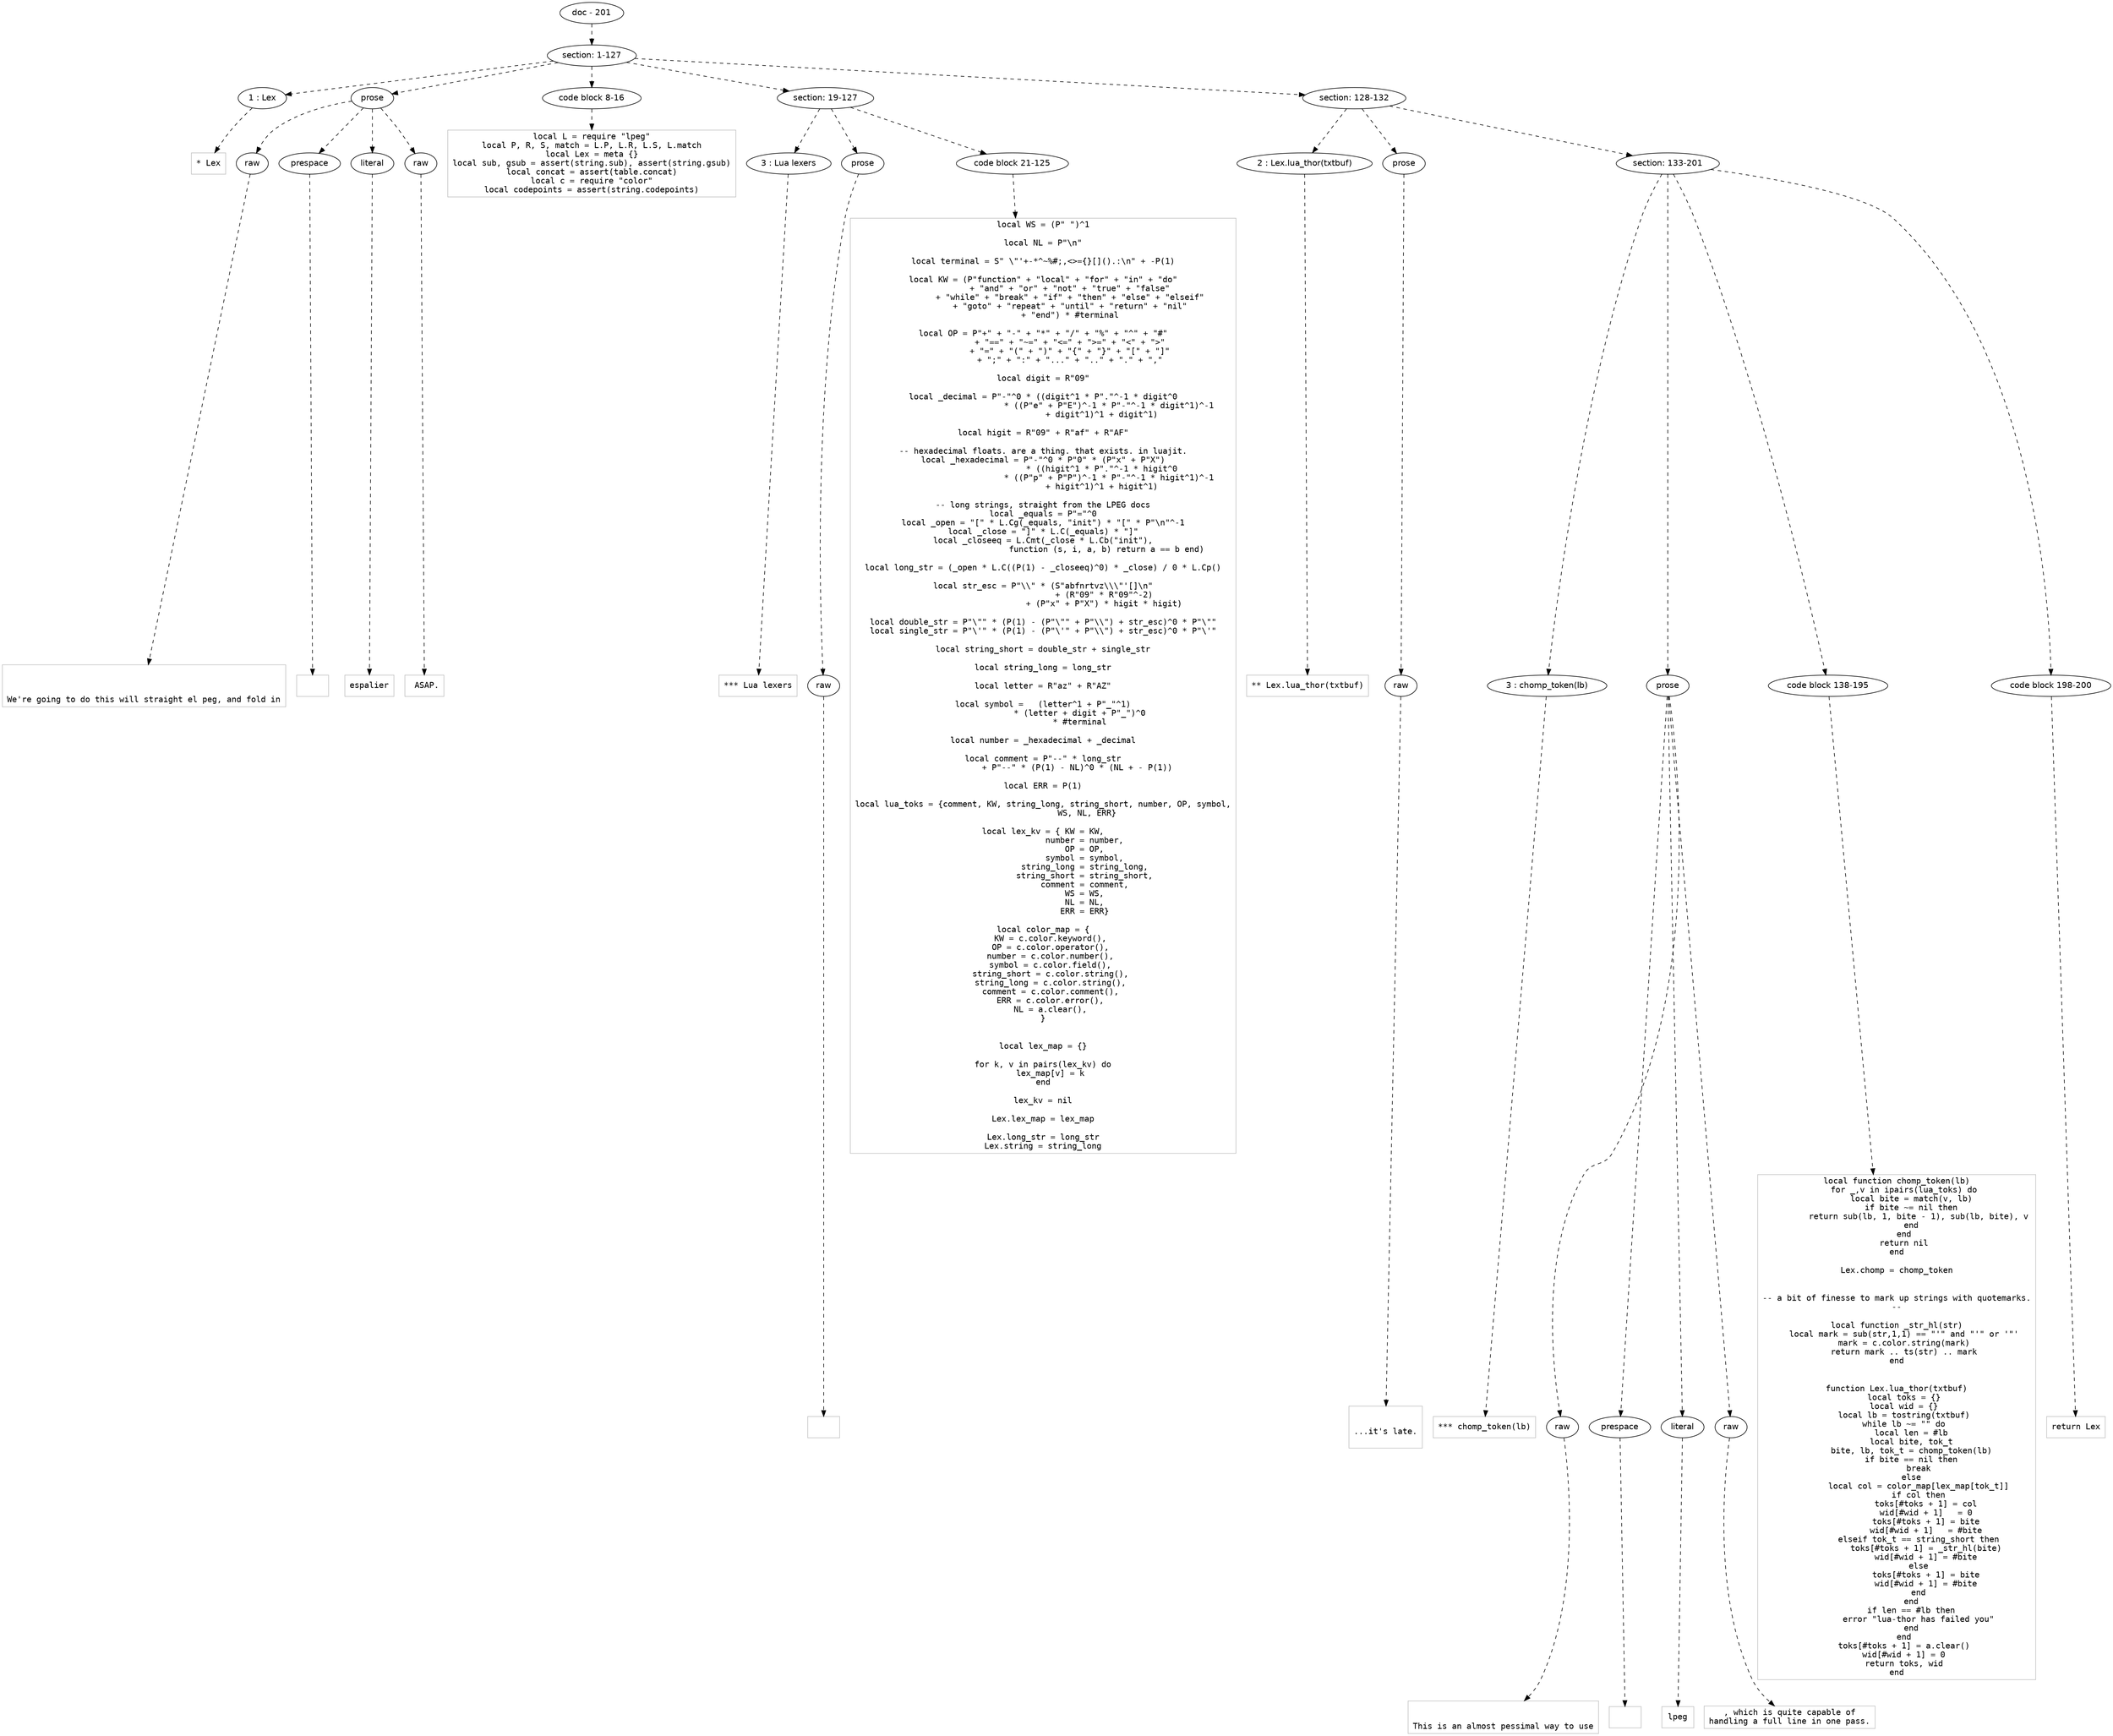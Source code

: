 digraph lpegNode {

node [fontname=Helvetica]
edge [style=dashed]

doc_0 [label="doc - 201"]


doc_0 -> { section_1}
{rank=same; section_1}

section_1 [label="section: 1-127"]


// END RANK doc_0

section_1 -> { header_2 prose_3 codeblock_4 section_5 section_6}
{rank=same; header_2 prose_3 codeblock_4 section_5 section_6}

header_2 [label="1 : Lex"]

prose_3 [label="prose"]

codeblock_4 [label="code block 8-16"]

section_5 [label="section: 19-127"]

section_6 [label="section: 128-132"]


// END RANK section_1

header_2 -> leaf_7
leaf_7  [color=Gray,shape=rectangle,fontname=Inconsolata,label="* Lex"]
// END RANK header_2

prose_3 -> { raw_8 prespace_9 literal_10 raw_11}
{rank=same; raw_8 prespace_9 literal_10 raw_11}

raw_8 [label="raw"]

prespace_9 [label="prespace"]

literal_10 [label="literal"]

raw_11 [label="raw"]


// END RANK prose_3

raw_8 -> leaf_12
leaf_12  [color=Gray,shape=rectangle,fontname=Inconsolata,label="


We're going to do this will straight el peg, and fold in"]
// END RANK raw_8

prespace_9 -> leaf_13
leaf_13  [color=Gray,shape=rectangle,fontname=Inconsolata,label=" "]
// END RANK prespace_9

literal_10 -> leaf_14
leaf_14  [color=Gray,shape=rectangle,fontname=Inconsolata,label="espalier"]
// END RANK literal_10

raw_11 -> leaf_15
leaf_15  [color=Gray,shape=rectangle,fontname=Inconsolata,label=" ASAP.
"]
// END RANK raw_11

codeblock_4 -> leaf_16
leaf_16  [color=Gray,shape=rectangle,fontname=Inconsolata,label="local L = require \"lpeg\"
local P, R, S, match = L.P, L.R, L.S, L.match
local Lex = meta {}
local sub, gsub = assert(string.sub), assert(string.gsub)
local concat = assert(table.concat)
local c = require \"color\"
local codepoints = assert(string.codepoints)"]
// END RANK codeblock_4

section_5 -> { header_17 prose_18 codeblock_19}
{rank=same; header_17 prose_18 codeblock_19}

header_17 [label="3 : Lua lexers"]

prose_18 [label="prose"]

codeblock_19 [label="code block 21-125"]


// END RANK section_5

header_17 -> leaf_20
leaf_20  [color=Gray,shape=rectangle,fontname=Inconsolata,label="*** Lua lexers"]
// END RANK header_17

prose_18 -> { raw_21}
{rank=same; raw_21}

raw_21 [label="raw"]


// END RANK prose_18

raw_21 -> leaf_22
leaf_22  [color=Gray,shape=rectangle,fontname=Inconsolata,label="
"]
// END RANK raw_21

codeblock_19 -> leaf_23
leaf_23  [color=Gray,shape=rectangle,fontname=Inconsolata,label="local WS = (P\" \")^1

local NL = P\"\\n\"

local terminal = S\" \\\"'+-*^~%#;,<>={}[]().:\\n\" + -P(1)

local KW = (P\"function\" + \"local\" + \"for\" + \"in\" + \"do\"
           + \"and\" + \"or\" + \"not\" + \"true\" + \"false\"
           + \"while\" + \"break\" + \"if\" + \"then\" + \"else\" + \"elseif\"
           + \"goto\" + \"repeat\" + \"until\" + \"return\" + \"nil\"
           + \"end\") * #terminal

local OP = P\"+\" + \"-\" + \"*\" + \"/\" + \"%\" + \"^\" + \"#\"
           + \"==\" + \"~=\" + \"<=\" + \">=\" + \"<\" + \">\"
           + \"=\" + \"(\" + \")\" + \"{\" + \"}\" + \"[\" + \"]\"
           + \";\" + \":\" + \"...\" + \"..\" + \".\" + \",\"

local digit = R\"09\"

local _decimal = P\"-\"^0 * ((digit^1 * P\".\"^-1 * digit^0
                           * ((P\"e\" + P\"E\")^-1 * P\"-\"^-1 * digit^1)^-1
                        + digit^1)^1 + digit^1)

local higit = R\"09\" + R\"af\" + R\"AF\"

-- hexadecimal floats. are a thing. that exists. in luajit.
local _hexadecimal = P\"-\"^0 * P\"0\" * (P\"x\" + P\"X\")
                        * ((higit^1 * P\".\"^-1 * higit^0
                           * ((P\"p\" + P\"P\")^-1 * P\"-\"^-1 * higit^1)^-1
                        + higit^1)^1 + higit^1)

-- long strings, straight from the LPEG docs
local _equals = P\"=\"^0
local _open = \"[\" * L.Cg(_equals, \"init\") * \"[\" * P\"\\n\"^-1
local _close = \"]\" * L.C(_equals) * \"]\"
local _closeeq = L.Cmt(_close * L.Cb(\"init\"),
                          function (s, i, a, b) return a == b end)

local long_str = (_open * L.C((P(1) - _closeeq)^0) * _close) / 0 * L.Cp()

local str_esc = P\"\\\\\" * (S\"abfnrtvz\\\\\\\"'[]\\n\"
                         + (R\"09\" * R\"09\"^-2)
                         + (P\"x\" + P\"X\") * higit * higit)

local double_str = P\"\\\"\" * (P(1) - (P\"\\\"\" + P\"\\\\\") + str_esc)^0 * P\"\\\"\"
local single_str = P\"\\'\" * (P(1) - (P\"\\'\" + P\"\\\\\") + str_esc)^0 * P\"\\'\"

local string_short = double_str + single_str

local string_long = long_str

local letter = R\"az\" + R\"AZ\"

local symbol =   (letter^1 + P\"_\"^1)
               * (letter + digit + P\"_\")^0
               * #terminal

local number = _hexadecimal + _decimal

local comment = P\"--\" * long_str
              + P\"--\" * (P(1) - NL)^0 * (NL + - P(1))

local ERR = P(1)

local lua_toks = {comment, KW, string_long, string_short, number, OP, symbol,
                  WS, NL, ERR}

local lex_kv = { KW = KW,
                 number = number,
                 OP = OP,
                 symbol = symbol,
                 string_long = string_long,
                 string_short = string_short,
                 comment = comment,
                 WS = WS,
                 NL = NL,
                 ERR = ERR}

local color_map = {
   KW = c.color.keyword(),
   OP = c.color.operator(),
   number = c.color.number(),
   symbol = c.color.field(),
   string_short = c.color.string(),
   string_long = c.color.string(),
   comment = c.color.comment(),
   ERR = c.color.error(),
   NL = a.clear(),
}


local lex_map = {}

for k, v in pairs(lex_kv) do
   lex_map[v] = k
end

lex_kv = nil

Lex.lex_map = lex_map

Lex.long_str = long_str
Lex.string = string_long"]
// END RANK codeblock_19

section_6 -> { header_24 prose_25 section_26}
{rank=same; header_24 prose_25 section_26}

header_24 [label="2 : Lex.lua_thor(txtbuf)"]

prose_25 [label="prose"]

section_26 [label="section: 133-201"]


// END RANK section_6

header_24 -> leaf_27
leaf_27  [color=Gray,shape=rectangle,fontname=Inconsolata,label="** Lex.lua_thor(txtbuf)"]
// END RANK header_24

prose_25 -> { raw_28}
{rank=same; raw_28}

raw_28 [label="raw"]


// END RANK prose_25

raw_28 -> leaf_29
leaf_29  [color=Gray,shape=rectangle,fontname=Inconsolata,label="

...it's late.

"]
// END RANK raw_28

section_26 -> { header_30 prose_31 codeblock_32 codeblock_33}
{rank=same; header_30 prose_31 codeblock_32 codeblock_33}

header_30 [label="3 : chomp_token(lb)"]

prose_31 [label="prose"]

codeblock_32 [label="code block 138-195"]

codeblock_33 [label="code block 198-200"]


// END RANK section_26

header_30 -> leaf_34
leaf_34  [color=Gray,shape=rectangle,fontname=Inconsolata,label="*** chomp_token(lb)"]
// END RANK header_30

prose_31 -> { raw_35 prespace_36 literal_37 raw_38}
{rank=same; raw_35 prespace_36 literal_37 raw_38}

raw_35 [label="raw"]

prespace_36 [label="prespace"]

literal_37 [label="literal"]

raw_38 [label="raw"]


// END RANK prose_31

raw_35 -> leaf_39
leaf_39  [color=Gray,shape=rectangle,fontname=Inconsolata,label="

This is an almost pessimal way to use"]
// END RANK raw_35

prespace_36 -> leaf_40
leaf_40  [color=Gray,shape=rectangle,fontname=Inconsolata,label=" "]
// END RANK prespace_36

literal_37 -> leaf_41
leaf_41  [color=Gray,shape=rectangle,fontname=Inconsolata,label="lpeg"]
// END RANK literal_37

raw_38 -> leaf_42
leaf_42  [color=Gray,shape=rectangle,fontname=Inconsolata,label=", which is quite capable of
handling a full line in one pass.
"]
// END RANK raw_38

codeblock_32 -> leaf_43
leaf_43  [color=Gray,shape=rectangle,fontname=Inconsolata,label="local function chomp_token(lb)
   for _,v in ipairs(lua_toks) do
      local bite = match(v, lb)
      if bite ~= nil then
         return sub(lb, 1, bite - 1), sub(lb, bite), v
      end
   end
   return nil
end

Lex.chomp = chomp_token


-- a bit of finesse to mark up strings with quotemarks.
--

local function _str_hl(str)
   local mark = sub(str,1,1) == \"'\" and \"'\" or '\"'
   mark = c.color.string(mark)
   return mark .. ts(str) .. mark
end


function Lex.lua_thor(txtbuf)
   local toks = {}
   local wid = {}
   local lb = tostring(txtbuf)
   while lb ~= \"\" do
      local len = #lb
      local bite, tok_t
      bite, lb, tok_t = chomp_token(lb)
      if bite == nil then
         break
      else
         local col = color_map[lex_map[tok_t]]
         if col then
            toks[#toks + 1] = col
            wid[#wid + 1]   = 0
            toks[#toks + 1] = bite
            wid[#wid + 1]   = #bite
         elseif tok_t == string_short then
            toks[#toks + 1] = _str_hl(bite)
            wid[#wid + 1] = #bite
         else
            toks[#toks + 1] = bite
            wid[#wid + 1] = #bite
         end
      end
      if len == #lb then
         error \"lua-thor has failed you\"
      end
   end
   toks[#toks + 1] = a.clear()
   wid[#wid + 1] = 0
   return toks, wid
end"]
// END RANK codeblock_32

codeblock_33 -> leaf_44
leaf_44  [color=Gray,shape=rectangle,fontname=Inconsolata,label="return Lex"]
// END RANK codeblock_33


}
